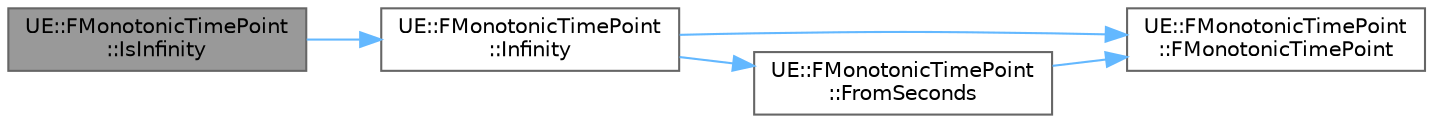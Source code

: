 digraph "UE::FMonotonicTimePoint::IsInfinity"
{
 // INTERACTIVE_SVG=YES
 // LATEX_PDF_SIZE
  bgcolor="transparent";
  edge [fontname=Helvetica,fontsize=10,labelfontname=Helvetica,labelfontsize=10];
  node [fontname=Helvetica,fontsize=10,shape=box,height=0.2,width=0.4];
  rankdir="LR";
  Node1 [id="Node000001",label="UE::FMonotonicTimePoint\l::IsInfinity",height=0.2,width=0.4,color="gray40", fillcolor="grey60", style="filled", fontcolor="black",tooltip=" "];
  Node1 -> Node2 [id="edge1_Node000001_Node000002",color="steelblue1",style="solid",tooltip=" "];
  Node2 [id="Node000002",label="UE::FMonotonicTimePoint\l::Infinity",height=0.2,width=0.4,color="grey40", fillcolor="white", style="filled",URL="$de/da3/structUE_1_1FMonotonicTimePoint.html#ada8be5546946a46f7be0c57b1f5e454c",tooltip=" "];
  Node2 -> Node3 [id="edge2_Node000002_Node000003",color="steelblue1",style="solid",tooltip=" "];
  Node3 [id="Node000003",label="UE::FMonotonicTimePoint\l::FMonotonicTimePoint",height=0.2,width=0.4,color="grey40", fillcolor="white", style="filled",URL="$de/da3/structUE_1_1FMonotonicTimePoint.html#aa8dd3491030b2a2796084be6f6e4f46c",tooltip=" "];
  Node2 -> Node4 [id="edge3_Node000002_Node000004",color="steelblue1",style="solid",tooltip=" "];
  Node4 [id="Node000004",label="UE::FMonotonicTimePoint\l::FromSeconds",height=0.2,width=0.4,color="grey40", fillcolor="white", style="filled",URL="$de/da3/structUE_1_1FMonotonicTimePoint.html#a5f80d008128add420e586a59e7c621d7",tooltip="Construct from seconds since the epoch."];
  Node4 -> Node3 [id="edge4_Node000004_Node000003",color="steelblue1",style="solid",tooltip=" "];
}
